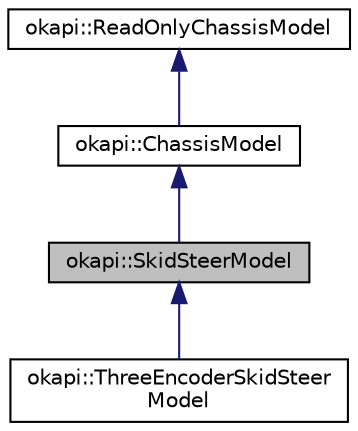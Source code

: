 digraph "okapi::SkidSteerModel"
{
 // LATEX_PDF_SIZE
  edge [fontname="Helvetica",fontsize="10",labelfontname="Helvetica",labelfontsize="10"];
  node [fontname="Helvetica",fontsize="10",shape=record];
  Node1 [label="okapi::SkidSteerModel",height=0.2,width=0.4,color="black", fillcolor="grey75", style="filled", fontcolor="black",tooltip=" "];
  Node2 -> Node1 [dir="back",color="midnightblue",fontsize="10",style="solid"];
  Node2 [label="okapi::ChassisModel",height=0.2,width=0.4,color="black", fillcolor="white", style="filled",URL="$classokapi_1_1ChassisModel.html",tooltip=" "];
  Node3 -> Node2 [dir="back",color="midnightblue",fontsize="10",style="solid"];
  Node3 [label="okapi::ReadOnlyChassisModel",height=0.2,width=0.4,color="black", fillcolor="white", style="filled",URL="$classokapi_1_1ReadOnlyChassisModel.html",tooltip=" "];
  Node1 -> Node4 [dir="back",color="midnightblue",fontsize="10",style="solid"];
  Node4 [label="okapi::ThreeEncoderSkidSteer\lModel",height=0.2,width=0.4,color="black", fillcolor="white", style="filled",URL="$classokapi_1_1ThreeEncoderSkidSteerModel.html",tooltip=" "];
}
